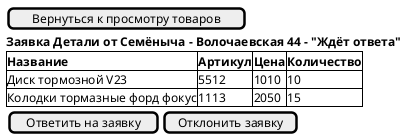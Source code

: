 @startsalt Отправление заявки
{
    [Вернуться к просмотру товаров]
    <b>Заявка Детали от Семёныча - Волочаевская 44 - "Ждёт ответа"
    {#<b>Название|<b>Артикул| <b>Цена| <b>Количество
    Диск тормозной V23|5512|1010|10
    Колодки тормазные форд фокус|1113|2050|15

    
    }
    {
        [Ответить на заявку]|[Отклонить заявку]
    }
    
}
@endsalt